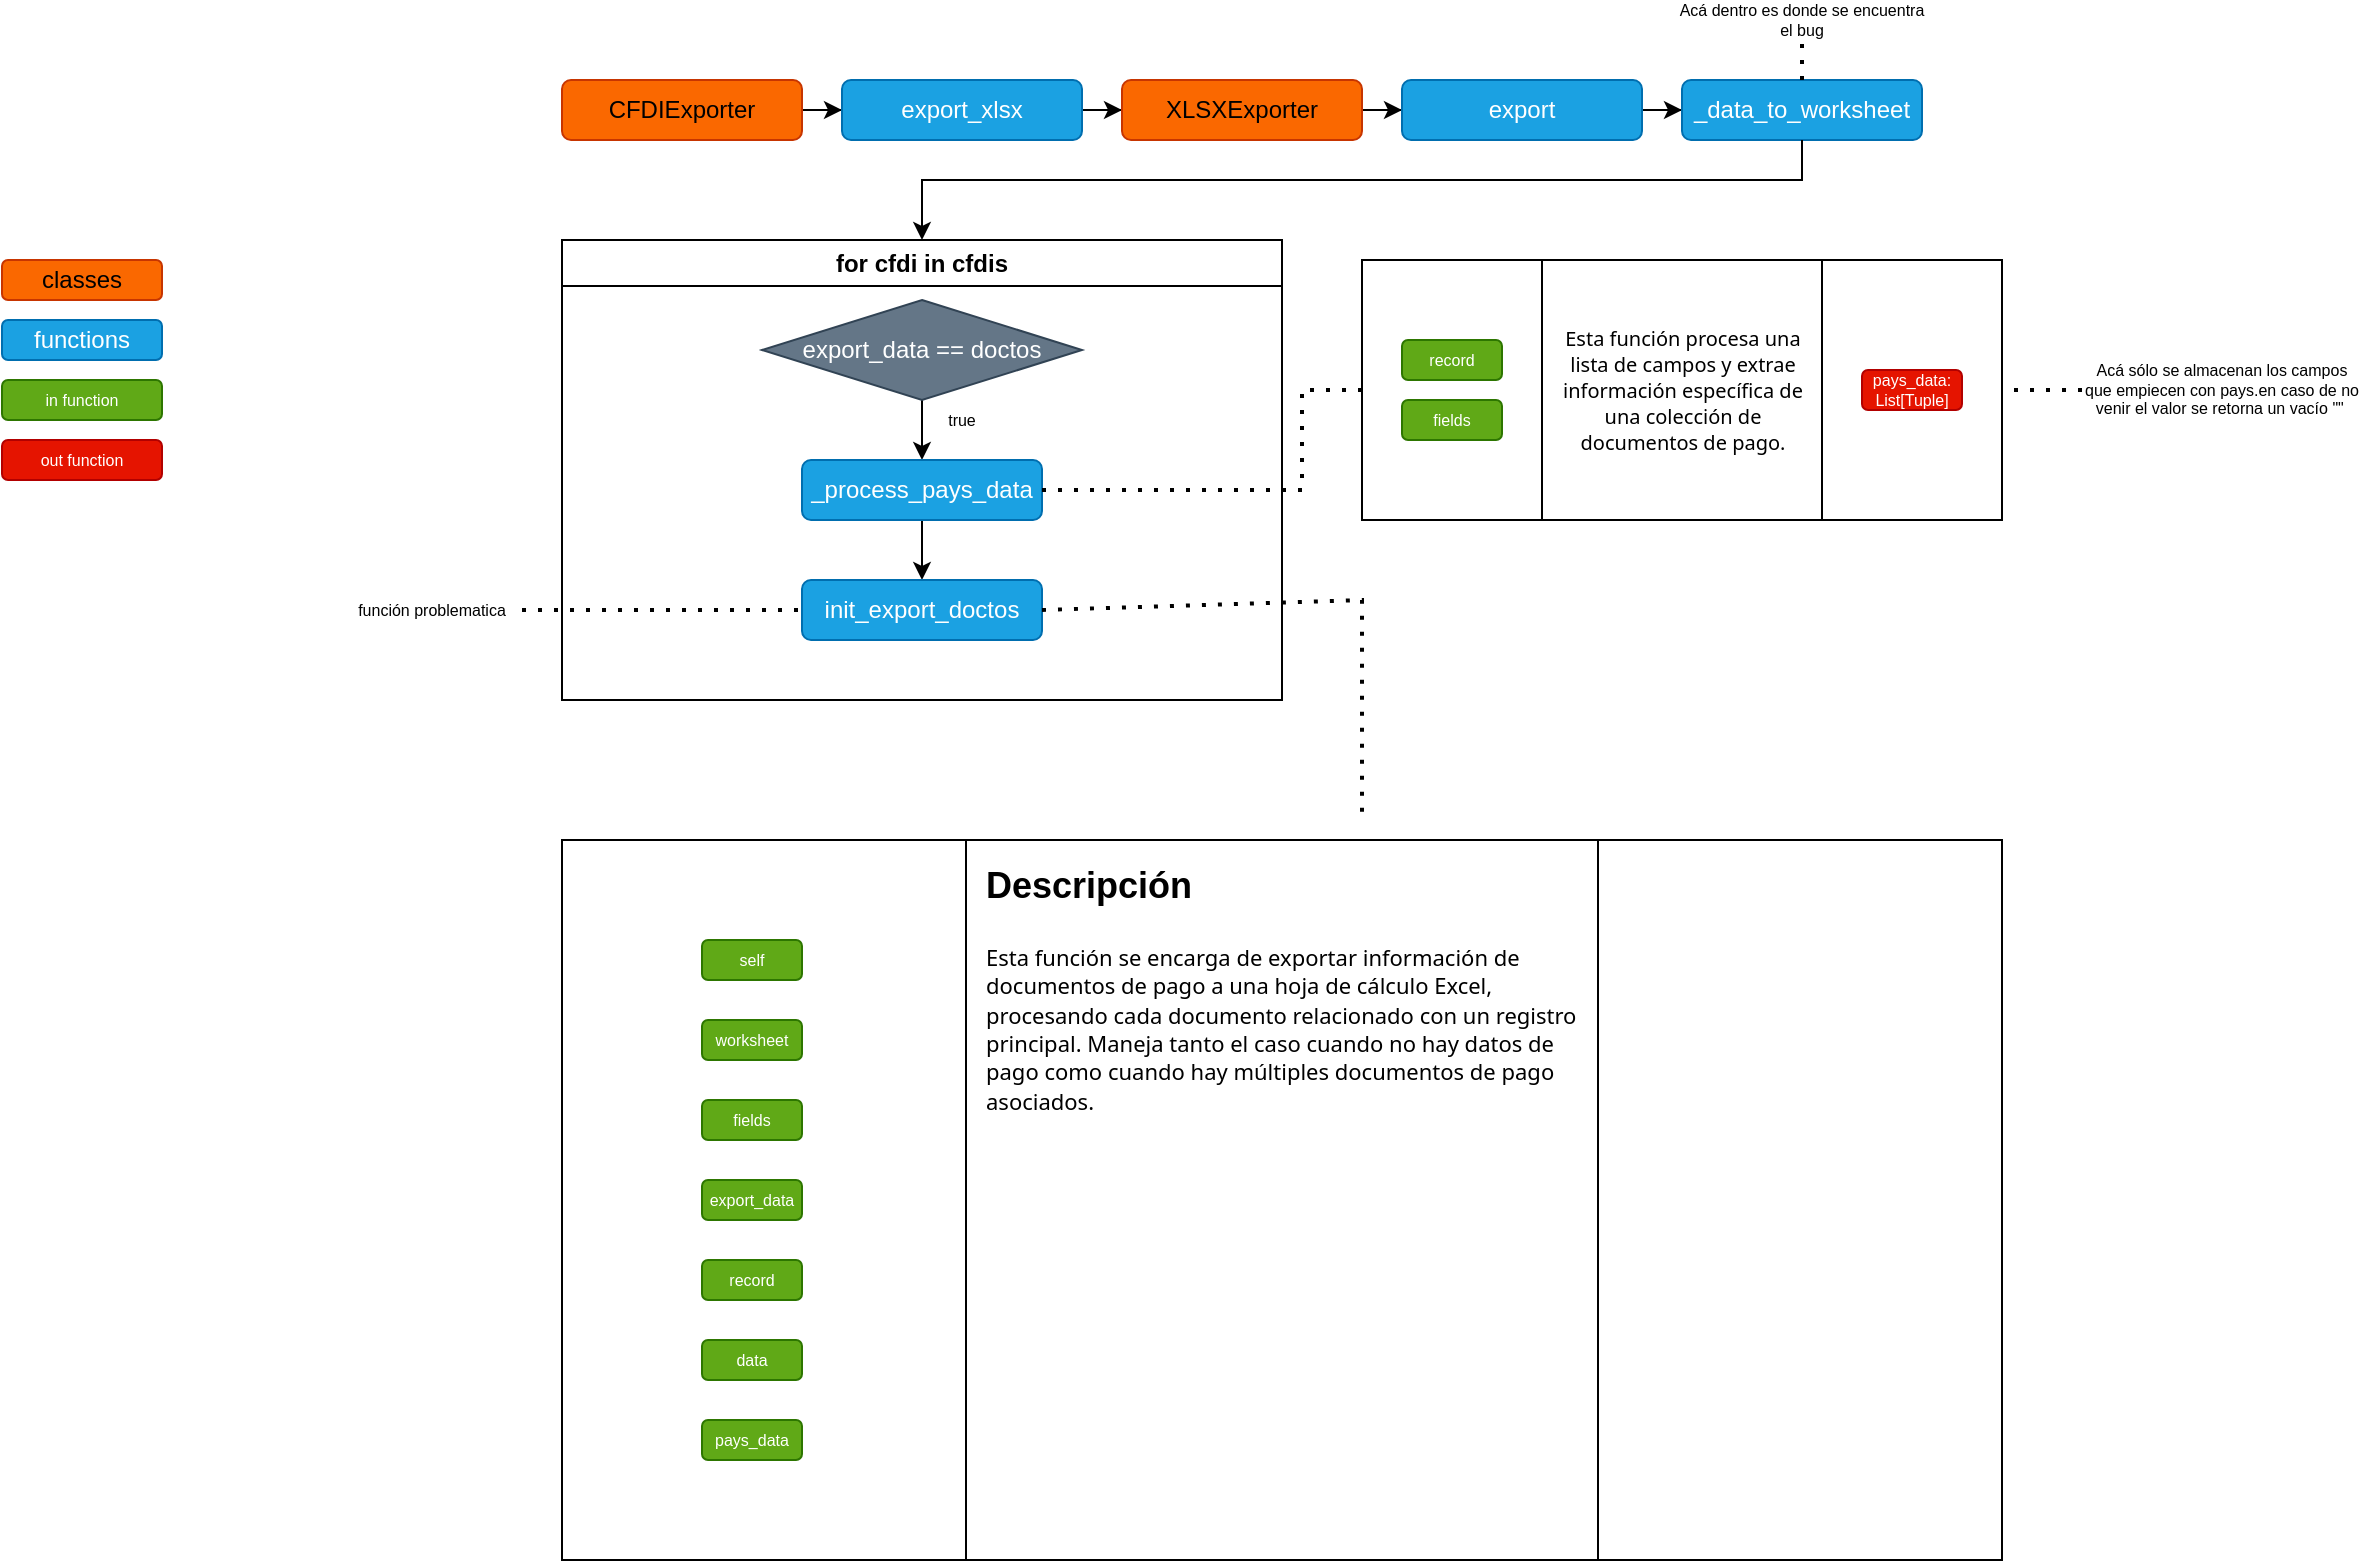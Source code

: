 <mxfile version="27.2.0">
  <diagram name="Page-1" id="I5MCaSXjaXYVF67nnNgN">
    <mxGraphModel dx="2010" dy="820" grid="1" gridSize="10" guides="1" tooltips="1" connect="1" arrows="1" fold="1" page="0" pageScale="1" pageWidth="850" pageHeight="1100" math="0" shadow="0">
      <root>
        <mxCell id="0" />
        <mxCell id="1" parent="0" />
        <mxCell id="tpLxBPLL0TURWIFqKiSM-3" value="" style="edgeStyle=orthogonalEdgeStyle;rounded=0;orthogonalLoop=1;jettySize=auto;html=1;" parent="1" source="tpLxBPLL0TURWIFqKiSM-1" target="tpLxBPLL0TURWIFqKiSM-2" edge="1">
          <mxGeometry relative="1" as="geometry" />
        </mxCell>
        <mxCell id="tpLxBPLL0TURWIFqKiSM-1" value="CFDIExporter" style="rounded=1;whiteSpace=wrap;html=1;fillColor=#fa6800;fontColor=light-dark(#000000,#000000);strokeColor=#C73500;" parent="1" vertex="1">
          <mxGeometry x="-480" y="360" width="120" height="30" as="geometry" />
        </mxCell>
        <mxCell id="tpLxBPLL0TURWIFqKiSM-5" value="" style="edgeStyle=orthogonalEdgeStyle;rounded=0;orthogonalLoop=1;jettySize=auto;html=1;" parent="1" source="tpLxBPLL0TURWIFqKiSM-2" target="tpLxBPLL0TURWIFqKiSM-4" edge="1">
          <mxGeometry relative="1" as="geometry" />
        </mxCell>
        <mxCell id="tpLxBPLL0TURWIFqKiSM-2" value="export_xlsx" style="whiteSpace=wrap;html=1;rounded=1;fillColor=#1ba1e2;fontColor=#ffffff;strokeColor=#006EAF;" parent="1" vertex="1">
          <mxGeometry x="-340" y="360" width="120" height="30" as="geometry" />
        </mxCell>
        <mxCell id="tpLxBPLL0TURWIFqKiSM-11" value="" style="edgeStyle=orthogonalEdgeStyle;rounded=0;orthogonalLoop=1;jettySize=auto;html=1;" parent="1" source="tpLxBPLL0TURWIFqKiSM-4" target="tpLxBPLL0TURWIFqKiSM-10" edge="1">
          <mxGeometry relative="1" as="geometry" />
        </mxCell>
        <mxCell id="tpLxBPLL0TURWIFqKiSM-4" value="XLSXExporter" style="whiteSpace=wrap;html=1;rounded=1;fillColor=#fa6800;fontColor=light-dark(#000000,#000000);strokeColor=#C73500;" parent="1" vertex="1">
          <mxGeometry x="-200" y="360" width="120" height="30" as="geometry" />
        </mxCell>
        <mxCell id="tpLxBPLL0TURWIFqKiSM-7" value="functions" style="rounded=1;whiteSpace=wrap;html=1;fillColor=#1ba1e2;fontColor=#ffffff;strokeColor=#006EAF;" parent="1" vertex="1">
          <mxGeometry x="-760" y="480" width="80" height="20" as="geometry" />
        </mxCell>
        <mxCell id="tpLxBPLL0TURWIFqKiSM-8" value="classes" style="rounded=1;whiteSpace=wrap;html=1;fillColor=#fa6800;strokeColor=#C73500;fontColor=light-dark(#000000,#080808);" parent="1" vertex="1">
          <mxGeometry x="-760" y="450" width="80" height="20" as="geometry" />
        </mxCell>
        <mxCell id="tpLxBPLL0TURWIFqKiSM-13" value="" style="edgeStyle=orthogonalEdgeStyle;rounded=0;orthogonalLoop=1;jettySize=auto;html=1;" parent="1" source="tpLxBPLL0TURWIFqKiSM-10" target="tpLxBPLL0TURWIFqKiSM-12" edge="1">
          <mxGeometry relative="1" as="geometry" />
        </mxCell>
        <mxCell id="tpLxBPLL0TURWIFqKiSM-10" value="export" style="whiteSpace=wrap;html=1;fillColor=#1ba1e2;strokeColor=#006EAF;fontColor=#ffffff;rounded=1;" parent="1" vertex="1">
          <mxGeometry x="-60" y="360" width="120" height="30" as="geometry" />
        </mxCell>
        <mxCell id="tpLxBPLL0TURWIFqKiSM-12" value="_data_to_worksheet" style="whiteSpace=wrap;html=1;fillColor=#1ba1e2;strokeColor=#006EAF;fontColor=#ffffff;rounded=1;" parent="1" vertex="1">
          <mxGeometry x="80" y="360" width="120" height="30" as="geometry" />
        </mxCell>
        <mxCell id="tpLxBPLL0TURWIFqKiSM-14" value="" style="endArrow=none;dashed=1;html=1;dashPattern=1 3;strokeWidth=2;rounded=0;exitX=0.5;exitY=0;exitDx=0;exitDy=0;fontColor=light-dark(#000000,#8A8A8A);strokeColor=light-dark(#000000,#8A8A8A);" parent="1" source="tpLxBPLL0TURWIFqKiSM-12" target="tpLxBPLL0TURWIFqKiSM-15" edge="1">
          <mxGeometry width="50" height="50" relative="1" as="geometry">
            <mxPoint x="-160" y="430" as="sourcePoint" />
            <mxPoint x="-210" y="470" as="targetPoint" />
          </mxGeometry>
        </mxCell>
        <mxCell id="tpLxBPLL0TURWIFqKiSM-15" value="Acá dentro es donde se encuentra el bug" style="text;html=1;align=center;verticalAlign=middle;whiteSpace=wrap;rounded=0;fontSize=8;fontColor=light-dark(#000000,#8A8A8A);" parent="1" vertex="1">
          <mxGeometry x="75" y="320" width="130" height="20" as="geometry" />
        </mxCell>
        <mxCell id="tpLxBPLL0TURWIFqKiSM-18" value="" style="endArrow=classic;html=1;rounded=0;exitX=0.5;exitY=1;exitDx=0;exitDy=0;entryX=0.5;entryY=0;entryDx=0;entryDy=0;" parent="1" source="tpLxBPLL0TURWIFqKiSM-12" target="tpLxBPLL0TURWIFqKiSM-19" edge="1">
          <mxGeometry width="50" height="50" relative="1" as="geometry">
            <mxPoint x="-140" y="500" as="sourcePoint" />
            <mxPoint x="220" y="375" as="targetPoint" />
            <Array as="points">
              <mxPoint x="140" y="410" />
              <mxPoint x="-300" y="410" />
            </Array>
          </mxGeometry>
        </mxCell>
        <mxCell id="tpLxBPLL0TURWIFqKiSM-19" value="for cfdi in cfdis" style="swimlane;whiteSpace=wrap;html=1;" parent="1" vertex="1">
          <mxGeometry x="-480" y="440" width="360" height="230" as="geometry">
            <mxRectangle x="220" y="330" width="120" height="30" as="alternateBounds" />
          </mxGeometry>
        </mxCell>
        <mxCell id="tpLxBPLL0TURWIFqKiSM-24" value="" style="edgeStyle=orthogonalEdgeStyle;rounded=0;orthogonalLoop=1;jettySize=auto;html=1;" parent="tpLxBPLL0TURWIFqKiSM-19" source="tpLxBPLL0TURWIFqKiSM-22" target="tpLxBPLL0TURWIFqKiSM-23" edge="1">
          <mxGeometry relative="1" as="geometry" />
        </mxCell>
        <mxCell id="tpLxBPLL0TURWIFqKiSM-22" value="export_data == doctos" style="rhombus;whiteSpace=wrap;html=1;fillColor=#647687;fontColor=#ffffff;strokeColor=#314354;" parent="tpLxBPLL0TURWIFqKiSM-19" vertex="1">
          <mxGeometry x="100" y="30" width="160" height="50" as="geometry" />
        </mxCell>
        <mxCell id="tpLxBPLL0TURWIFqKiSM-27" value="" style="edgeStyle=orthogonalEdgeStyle;rounded=0;orthogonalLoop=1;jettySize=auto;html=1;" parent="tpLxBPLL0TURWIFqKiSM-19" source="tpLxBPLL0TURWIFqKiSM-23" target="tpLxBPLL0TURWIFqKiSM-26" edge="1">
          <mxGeometry relative="1" as="geometry" />
        </mxCell>
        <mxCell id="tpLxBPLL0TURWIFqKiSM-23" value="_process_pays_data" style="rounded=1;whiteSpace=wrap;html=1;fillColor=#1ba1e2;strokeColor=#006EAF;fontColor=#ffffff;" parent="tpLxBPLL0TURWIFqKiSM-19" vertex="1">
          <mxGeometry x="120" y="110" width="120" height="30" as="geometry" />
        </mxCell>
        <mxCell id="tpLxBPLL0TURWIFqKiSM-25" value="true" style="text;html=1;align=center;verticalAlign=middle;whiteSpace=wrap;rounded=0;fontSize=8;fontColor=light-dark(#000000,#8A8A8A);" parent="tpLxBPLL0TURWIFqKiSM-19" vertex="1">
          <mxGeometry x="180" y="80" width="40" height="20" as="geometry" />
        </mxCell>
        <mxCell id="tpLxBPLL0TURWIFqKiSM-26" value="init_export_doctos" style="whiteSpace=wrap;html=1;fillColor=#1ba1e2;strokeColor=#006EAF;fontColor=#ffffff;rounded=1;" parent="tpLxBPLL0TURWIFqKiSM-19" vertex="1">
          <mxGeometry x="120" y="170" width="120" height="30" as="geometry" />
        </mxCell>
        <mxCell id="tpLxBPLL0TURWIFqKiSM-28" value="" style="endArrow=none;dashed=1;html=1;dashPattern=1 3;strokeWidth=2;rounded=0;fontColor=light-dark(#000000,#8A8A8A);strokeColor=light-dark(#000000,#8A8A8A);entryX=1;entryY=0.5;entryDx=0;entryDy=0;exitX=0;exitY=0.5;exitDx=0;exitDy=0;" parent="1" source="tpLxBPLL0TURWIFqKiSM-29" target="tpLxBPLL0TURWIFqKiSM-23" edge="1">
          <mxGeometry width="50" height="50" relative="1" as="geometry">
            <mxPoint x="-100" y="565" as="sourcePoint" />
            <mxPoint x="-70" y="500" as="targetPoint" />
            <Array as="points">
              <mxPoint x="-110" y="515" />
              <mxPoint x="-110" y="565" />
            </Array>
          </mxGeometry>
        </mxCell>
        <mxCell id="tpLxBPLL0TURWIFqKiSM-29" value="&lt;span style=&quot;font-family: &amp;quot;Segoe WPC&amp;quot;, &amp;quot;Segoe UI&amp;quot;, sans-serif; font-style: normal; font-variant-ligatures: normal; font-variant-caps: normal; font-weight: 400; letter-spacing: normal; text-align: left; text-indent: 0px; text-transform: none; word-spacing: 0px; -webkit-text-stroke-width: 0px; white-space: normal; text-decoration-thickness: initial; text-decoration-style: initial; text-decoration-color: initial; display: inline !important; float: none; color: light-dark(rgb(0, 0, 0), rgb(255, 255, 255));&quot;&gt;Esta función procesa una lista de campos y extrae información específica de una colección de documentos de pago.&lt;/span&gt;" style="shape=process;whiteSpace=wrap;html=1;backgroundOutline=1;size=0.28;strokeColor=light-dark(#000000,#8A8A8A);fontSize=10;" parent="1" vertex="1">
          <mxGeometry x="-80" y="450" width="320" height="130" as="geometry" />
        </mxCell>
        <mxCell id="tpLxBPLL0TURWIFqKiSM-30" value="record" style="rounded=1;whiteSpace=wrap;html=1;fillColor=#60a917;fontColor=light-dark(#FFFFFF,#FFFFFF);strokeColor=#2D7600;fontSize=8;" parent="1" vertex="1">
          <mxGeometry x="-60" y="490" width="50" height="20" as="geometry" />
        </mxCell>
        <mxCell id="tpLxBPLL0TURWIFqKiSM-31" value="fields" style="rounded=1;whiteSpace=wrap;html=1;fillColor=#60a917;fontColor=light-dark(#FFFFFF,#FFFFFF);strokeColor=#2D7600;fontSize=8;align=center;verticalAlign=middle;fontFamily=Helvetica;" parent="1" vertex="1">
          <mxGeometry x="-60" y="520" width="50" height="20" as="geometry" />
        </mxCell>
        <mxCell id="tpLxBPLL0TURWIFqKiSM-32" value="pays_data: List[Tuple]" style="rounded=1;whiteSpace=wrap;html=1;fillColor=light-dark(#E51400,#BA1A1A);fontColor=light-dark(#FFFFFF,#FCFCFC);strokeColor=#B20000;fontSize=8;" parent="1" vertex="1">
          <mxGeometry x="170" y="505" width="50" height="20" as="geometry" />
        </mxCell>
        <mxCell id="tpLxBPLL0TURWIFqKiSM-33" value="in function" style="rounded=1;whiteSpace=wrap;html=1;fillColor=#60a917;fontColor=light-dark(#FFFFFF,#FFFFFF);strokeColor=#2D7600;fontSize=8;" parent="1" vertex="1">
          <mxGeometry x="-760" y="510" width="80" height="20" as="geometry" />
        </mxCell>
        <mxCell id="tpLxBPLL0TURWIFqKiSM-34" value="out function" style="rounded=1;whiteSpace=wrap;html=1;fillColor=light-dark(#E51400,#BA1A1A);fontColor=light-dark(#FFFFFF,#F0F0F0);strokeColor=#B20000;fontSize=8;" parent="1" vertex="1">
          <mxGeometry x="-760" y="540" width="80" height="20" as="geometry" />
        </mxCell>
        <mxCell id="tpLxBPLL0TURWIFqKiSM-35" value="" style="endArrow=none;dashed=1;html=1;dashPattern=1 3;strokeWidth=2;rounded=0;entryX=1;entryY=0.5;entryDx=0;entryDy=0;strokeColor=light-dark(#000000,#8A8A8A);" parent="1" target="tpLxBPLL0TURWIFqKiSM-29" edge="1">
          <mxGeometry width="50" height="50" relative="1" as="geometry">
            <mxPoint x="280" y="515" as="sourcePoint" />
            <mxPoint x="-100" y="630" as="targetPoint" />
          </mxGeometry>
        </mxCell>
        <mxCell id="tpLxBPLL0TURWIFqKiSM-36" value="Acá sólo se almacenan los campos que empiecen con pays.en caso de no venir el valor se retorna un vacío &quot;&quot;&amp;nbsp;" style="text;html=1;align=center;verticalAlign=middle;whiteSpace=wrap;rounded=0;fontSize=8;fontColor=light-dark(#000000,#8A8A8A);" parent="1" vertex="1">
          <mxGeometry x="280" y="500" width="140" height="30" as="geometry" />
        </mxCell>
        <mxCell id="tpLxBPLL0TURWIFqKiSM-38" value="" style="endArrow=none;dashed=1;html=1;dashPattern=1 3;strokeWidth=2;rounded=0;entryX=0;entryY=0.5;entryDx=0;entryDy=0;fontColor=light-dark(#000000,#8A8A8A);strokeColor=light-dark(#000000,#8A8A8A);exitX=1;exitY=0.5;exitDx=0;exitDy=0;" parent="1" source="tpLxBPLL0TURWIFqKiSM-39" target="tpLxBPLL0TURWIFqKiSM-26" edge="1">
          <mxGeometry width="50" height="50" relative="1" as="geometry">
            <mxPoint x="-500" y="625" as="sourcePoint" />
            <mxPoint x="-340" y="610" as="targetPoint" />
          </mxGeometry>
        </mxCell>
        <mxCell id="tpLxBPLL0TURWIFqKiSM-39" value="función problematica" style="text;html=1;align=center;verticalAlign=middle;whiteSpace=wrap;rounded=0;fontSize=8;fontColor=light-dark(#000000,#8A8A8A);" parent="1" vertex="1">
          <mxGeometry x="-590" y="615" width="90" height="20" as="geometry" />
        </mxCell>
        <mxCell id="tpLxBPLL0TURWIFqKiSM-40" value="" style="shape=process;whiteSpace=wrap;html=1;backgroundOutline=1;size=0.28;strokeColor=light-dark(#000000,#8A8A8A);fontSize=10;" parent="1" vertex="1">
          <mxGeometry x="-480" y="740" width="720" height="360" as="geometry" />
        </mxCell>
        <mxCell id="tpLxBPLL0TURWIFqKiSM-41" value="" style="endArrow=none;dashed=1;html=1;dashPattern=1 3;strokeWidth=2;rounded=0;fontColor=light-dark(#000000,#8A8A8A);strokeColor=light-dark(#000000,#8A8A8A);exitX=1;exitY=0.5;exitDx=0;exitDy=0;" parent="1" source="tpLxBPLL0TURWIFqKiSM-26" edge="1">
          <mxGeometry width="50" height="50" relative="1" as="geometry">
            <mxPoint x="-60" y="660" as="sourcePoint" />
            <mxPoint x="-80" y="730" as="targetPoint" />
            <Array as="points">
              <mxPoint x="-80" y="620" />
            </Array>
          </mxGeometry>
        </mxCell>
        <mxCell id="tpLxBPLL0TURWIFqKiSM-43" value="&lt;h1 style=&quot;margin-top: 0px;&quot;&gt;&lt;font style=&quot;font-size: 18px;&quot;&gt;Descripción&lt;/font&gt;&lt;/h1&gt;&lt;p&gt;&lt;font style=&quot;font-size: 11px;&quot;&gt;&lt;span style=&quot;font-family: &amp;quot;Segoe WPC&amp;quot;, &amp;quot;Segoe UI&amp;quot;, sans-serif; font-style: normal; font-variant-ligatures: normal; font-variant-caps: normal; font-weight: 400; letter-spacing: normal; text-align: start; text-indent: 0px; text-transform: none; word-spacing: 0px; -webkit-text-stroke-width: 0px; white-space: normal; text-decoration-thickness: initial; text-decoration-style: initial; text-decoration-color: initial; display: inline !important; float: none; color: light-dark(rgb(0, 0, 0), rgb(255, 255, 255));&quot;&gt;Esta función se encarga de exportar información de documentos de pago a una hoja de cálculo Excel, procesando cada documento relacionado con un registro principal. Maneja tanto el caso cuando no hay datos de pago&amp;nbsp;como cuando hay múltiples documentos de pago asociados.&lt;/span&gt;&lt;/font&gt;&lt;/p&gt;" style="text;html=1;whiteSpace=wrap;overflow=hidden;rounded=0;" parent="1" vertex="1">
          <mxGeometry x="-270" y="740" width="300" height="140" as="geometry" />
        </mxCell>
        <mxCell id="tpLxBPLL0TURWIFqKiSM-44" value="self" style="rounded=1;whiteSpace=wrap;html=1;fillColor=#60a917;fontColor=light-dark(#FFFFFF,#FFFFFF);strokeColor=#2D7600;fontSize=8;" parent="1" vertex="1">
          <mxGeometry x="-410" y="790" width="50" height="20" as="geometry" />
        </mxCell>
        <mxCell id="tpLxBPLL0TURWIFqKiSM-46" value="worksheet" style="rounded=1;whiteSpace=wrap;html=1;fillColor=#60a917;fontColor=light-dark(#FFFFFF,#FFFFFF);strokeColor=#2D7600;fontSize=8;" parent="1" vertex="1">
          <mxGeometry x="-410" y="830" width="50" height="20" as="geometry" />
        </mxCell>
        <mxCell id="tpLxBPLL0TURWIFqKiSM-47" value="fields" style="rounded=1;whiteSpace=wrap;html=1;fillColor=#60a917;fontColor=light-dark(#FFFFFF,#FFFFFF);strokeColor=#2D7600;fontSize=8;" parent="1" vertex="1">
          <mxGeometry x="-410" y="870" width="50" height="20" as="geometry" />
        </mxCell>
        <mxCell id="tpLxBPLL0TURWIFqKiSM-48" value="export_data" style="rounded=1;whiteSpace=wrap;html=1;fillColor=#60a917;fontColor=light-dark(#FFFFFF,#FFFFFF);strokeColor=#2D7600;fontSize=8;" parent="1" vertex="1">
          <mxGeometry x="-410" y="910" width="50" height="20" as="geometry" />
        </mxCell>
        <mxCell id="tpLxBPLL0TURWIFqKiSM-49" value="record" style="rounded=1;whiteSpace=wrap;html=1;fillColor=#60a917;fontColor=light-dark(#FFFFFF,#FFFFFF);strokeColor=#2D7600;fontSize=8;" parent="1" vertex="1">
          <mxGeometry x="-410" y="950" width="50" height="20" as="geometry" />
        </mxCell>
        <mxCell id="tpLxBPLL0TURWIFqKiSM-51" value="data" style="rounded=1;whiteSpace=wrap;html=1;fillColor=#60a917;fontColor=light-dark(#FFFFFF,#FFFFFF);strokeColor=#2D7600;fontSize=8;" parent="1" vertex="1">
          <mxGeometry x="-410" y="990" width="50" height="20" as="geometry" />
        </mxCell>
        <mxCell id="tpLxBPLL0TURWIFqKiSM-52" value="pays_data" style="rounded=1;whiteSpace=wrap;html=1;fillColor=#60a917;fontColor=light-dark(#FFFFFF,#FFFFFF);strokeColor=#2D7600;fontSize=8;" parent="1" vertex="1">
          <mxGeometry x="-410" y="1030" width="50" height="20" as="geometry" />
        </mxCell>
      </root>
    </mxGraphModel>
  </diagram>
</mxfile>
